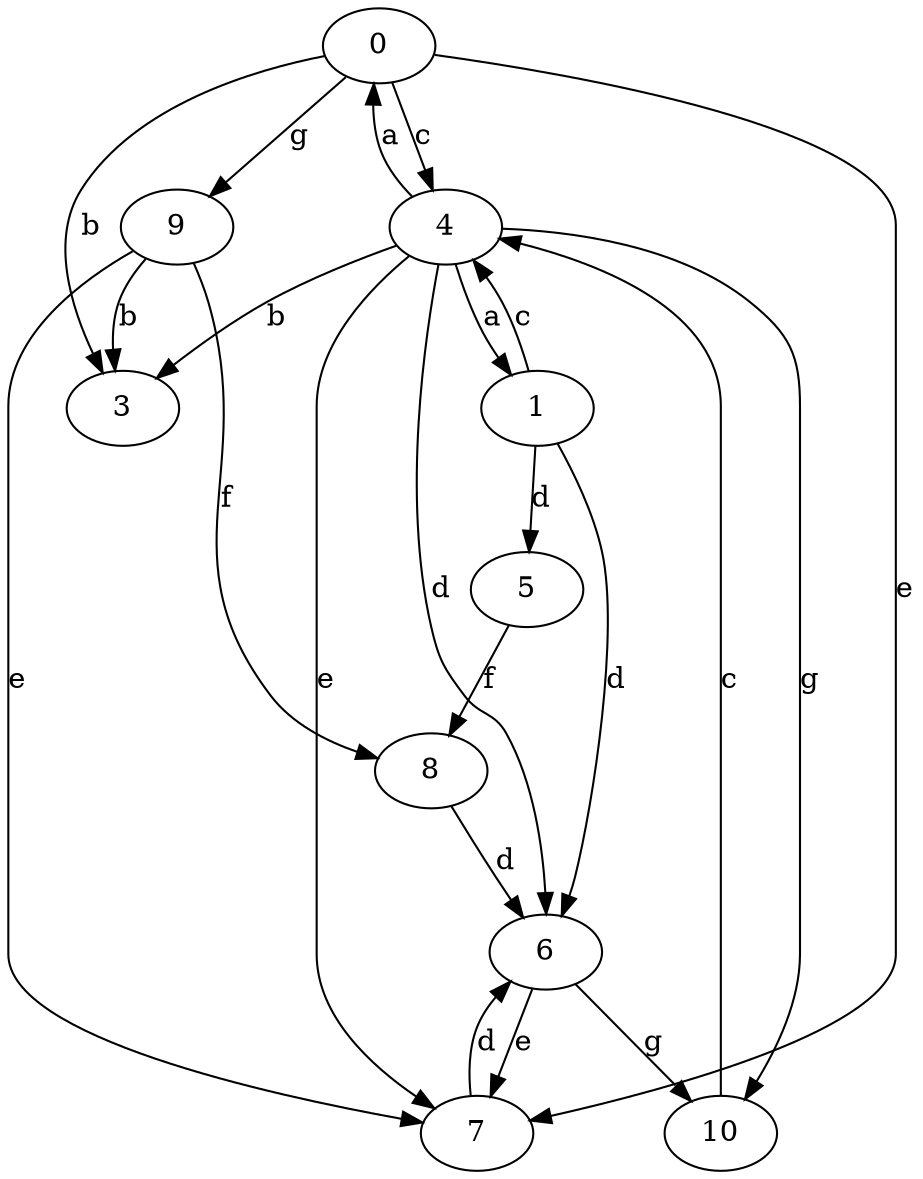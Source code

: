 strict digraph  {
0;
1;
3;
4;
5;
6;
7;
8;
9;
10;
0 -> 3  [label=b];
0 -> 4  [label=c];
0 -> 7  [label=e];
0 -> 9  [label=g];
1 -> 4  [label=c];
1 -> 5  [label=d];
1 -> 6  [label=d];
4 -> 0  [label=a];
4 -> 1  [label=a];
4 -> 3  [label=b];
4 -> 6  [label=d];
4 -> 7  [label=e];
4 -> 10  [label=g];
5 -> 8  [label=f];
6 -> 7  [label=e];
6 -> 10  [label=g];
7 -> 6  [label=d];
8 -> 6  [label=d];
9 -> 3  [label=b];
9 -> 7  [label=e];
9 -> 8  [label=f];
10 -> 4  [label=c];
}
